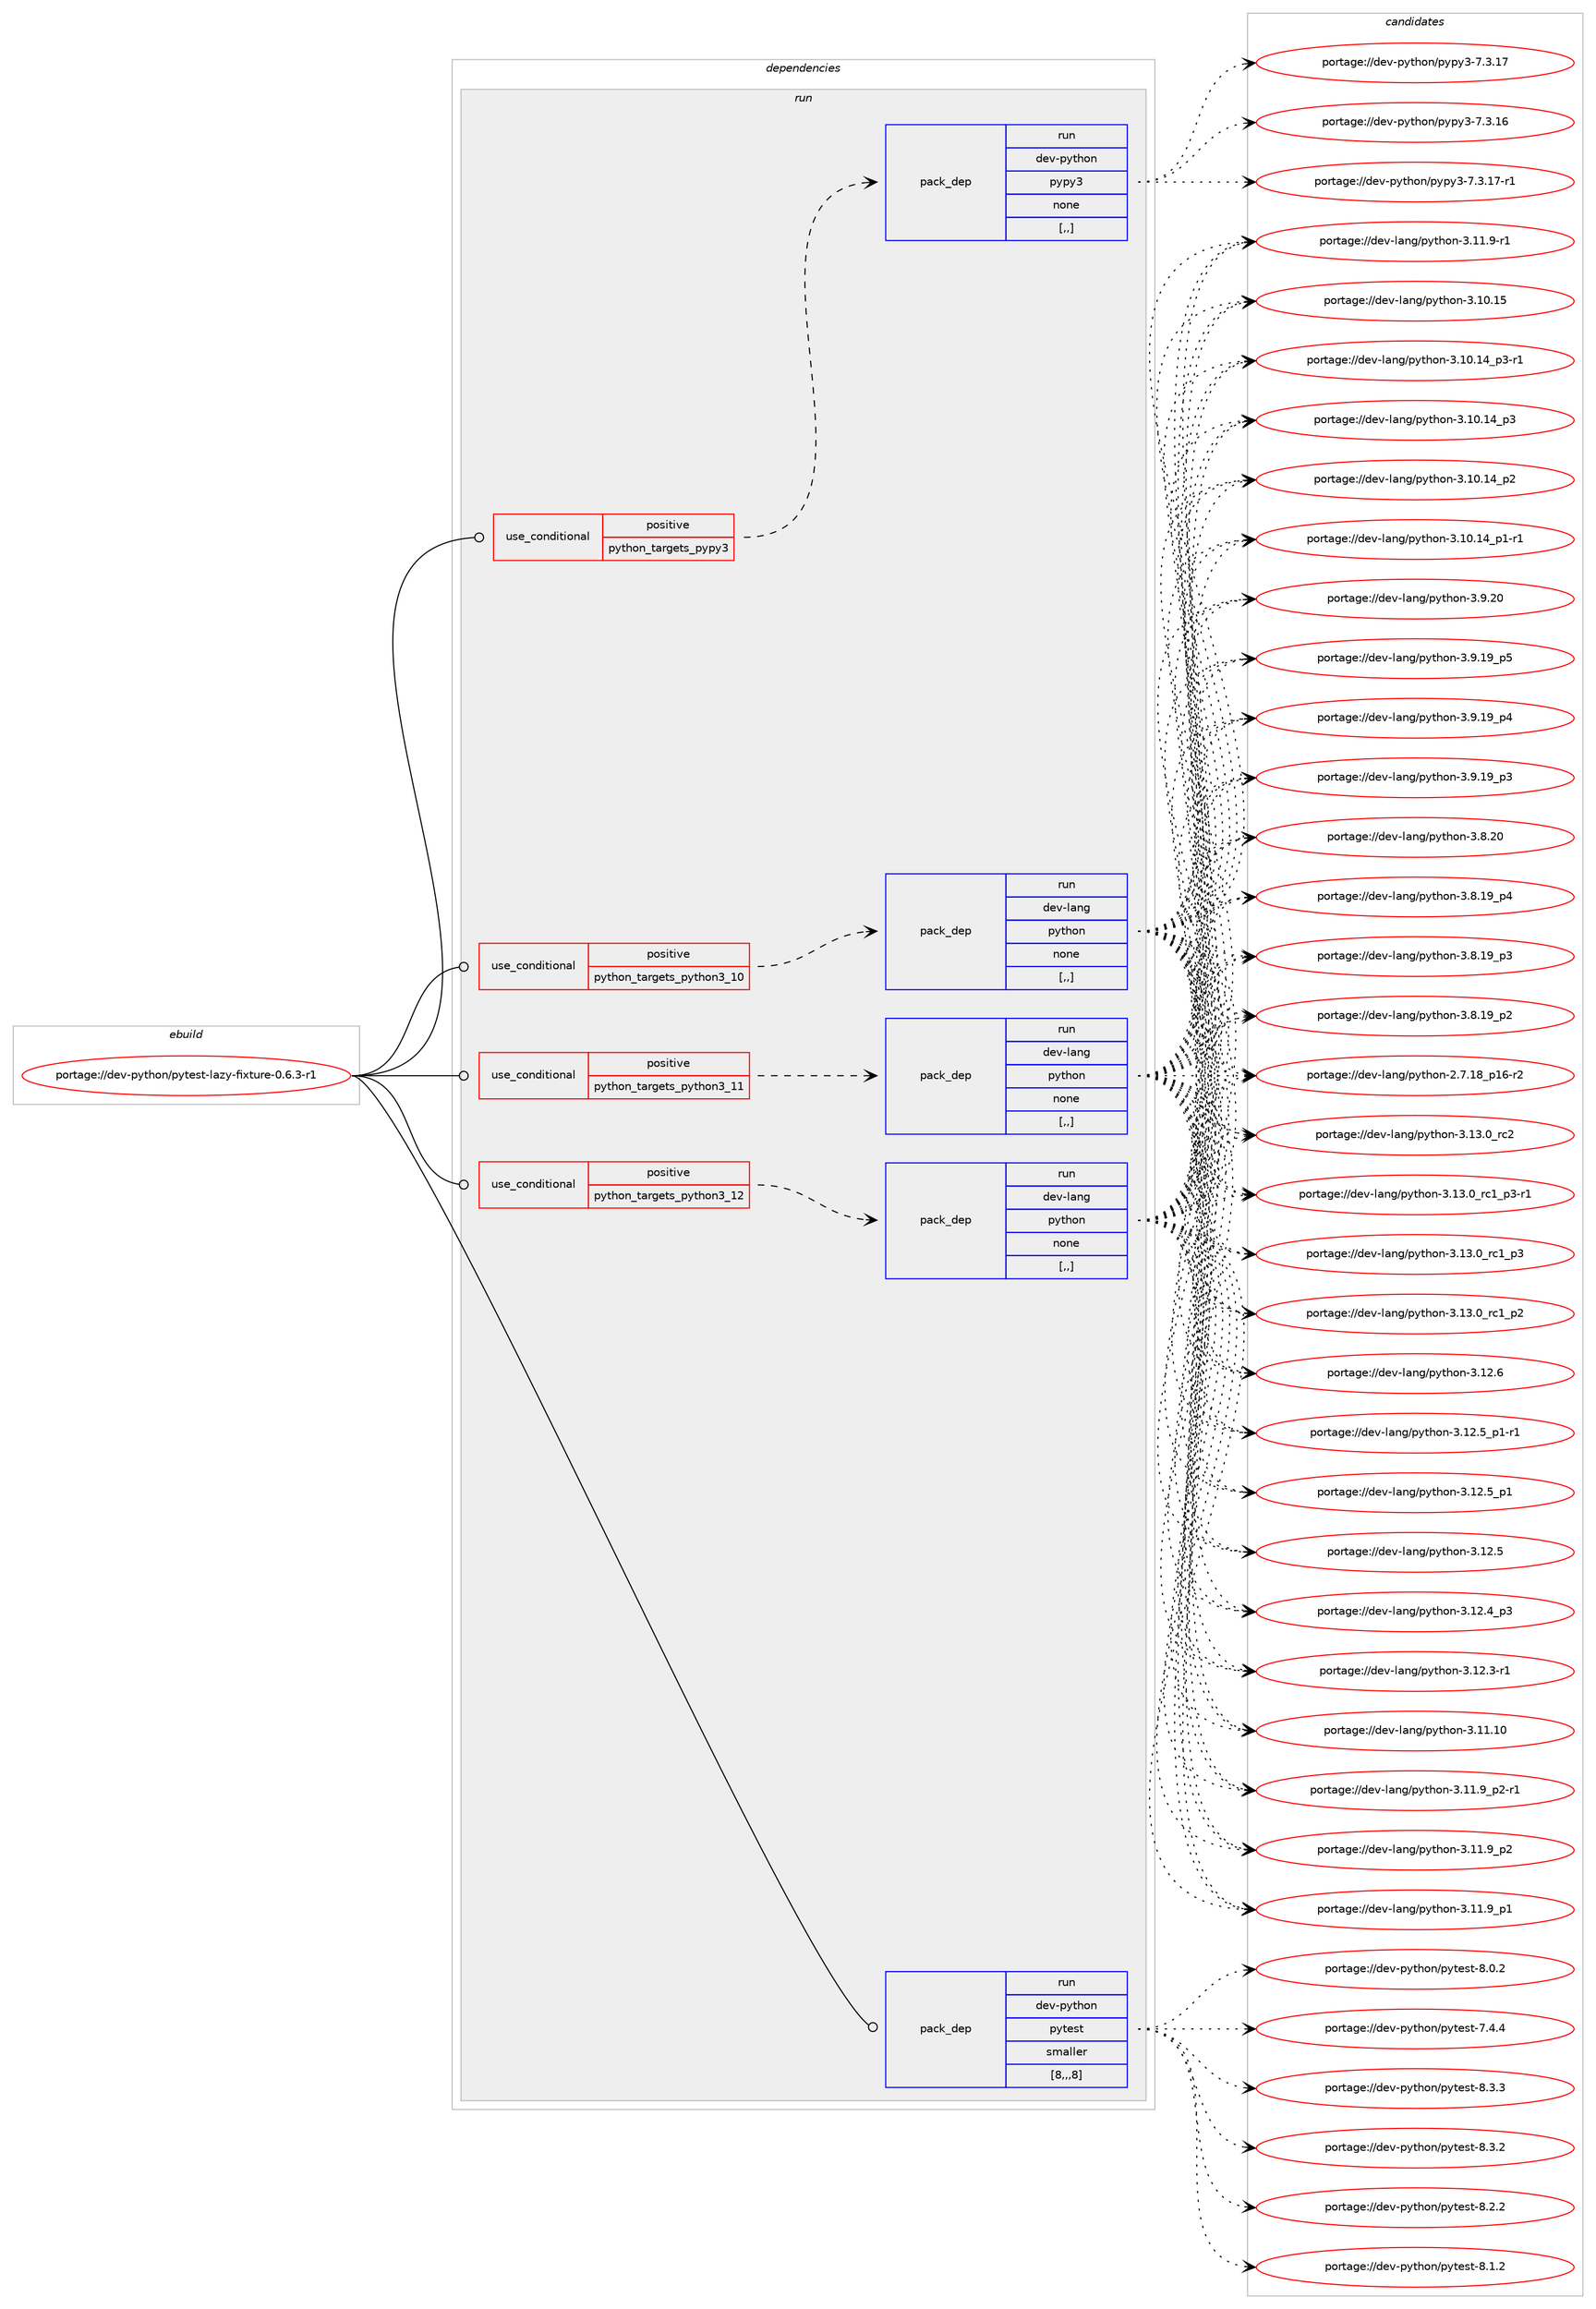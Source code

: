 digraph prolog {

# *************
# Graph options
# *************

newrank=true;
concentrate=true;
compound=true;
graph [rankdir=LR,fontname=Helvetica,fontsize=10,ranksep=1.5];#, ranksep=2.5, nodesep=0.2];
edge  [arrowhead=vee];
node  [fontname=Helvetica,fontsize=10];

# **********
# The ebuild
# **********

subgraph cluster_leftcol {
color=gray;
label=<<i>ebuild</i>>;
id [label="portage://dev-python/pytest-lazy-fixture-0.6.3-r1", color=red, width=4, href="../dev-python/pytest-lazy-fixture-0.6.3-r1.svg"];
}

# ****************
# The dependencies
# ****************

subgraph cluster_midcol {
color=gray;
label=<<i>dependencies</i>>;
subgraph cluster_compile {
fillcolor="#eeeeee";
style=filled;
label=<<i>compile</i>>;
}
subgraph cluster_compileandrun {
fillcolor="#eeeeee";
style=filled;
label=<<i>compile and run</i>>;
}
subgraph cluster_run {
fillcolor="#eeeeee";
style=filled;
label=<<i>run</i>>;
subgraph cond168564 {
dependency654341 [label=<<TABLE BORDER="0" CELLBORDER="1" CELLSPACING="0" CELLPADDING="4"><TR><TD ROWSPAN="3" CELLPADDING="10">use_conditional</TD></TR><TR><TD>positive</TD></TR><TR><TD>python_targets_pypy3</TD></TR></TABLE>>, shape=none, color=red];
subgraph pack480920 {
dependency654342 [label=<<TABLE BORDER="0" CELLBORDER="1" CELLSPACING="0" CELLPADDING="4" WIDTH="220"><TR><TD ROWSPAN="6" CELLPADDING="30">pack_dep</TD></TR><TR><TD WIDTH="110">run</TD></TR><TR><TD>dev-python</TD></TR><TR><TD>pypy3</TD></TR><TR><TD>none</TD></TR><TR><TD>[,,]</TD></TR></TABLE>>, shape=none, color=blue];
}
dependency654341:e -> dependency654342:w [weight=20,style="dashed",arrowhead="vee"];
}
id:e -> dependency654341:w [weight=20,style="solid",arrowhead="odot"];
subgraph cond168565 {
dependency654343 [label=<<TABLE BORDER="0" CELLBORDER="1" CELLSPACING="0" CELLPADDING="4"><TR><TD ROWSPAN="3" CELLPADDING="10">use_conditional</TD></TR><TR><TD>positive</TD></TR><TR><TD>python_targets_python3_10</TD></TR></TABLE>>, shape=none, color=red];
subgraph pack480921 {
dependency654344 [label=<<TABLE BORDER="0" CELLBORDER="1" CELLSPACING="0" CELLPADDING="4" WIDTH="220"><TR><TD ROWSPAN="6" CELLPADDING="30">pack_dep</TD></TR><TR><TD WIDTH="110">run</TD></TR><TR><TD>dev-lang</TD></TR><TR><TD>python</TD></TR><TR><TD>none</TD></TR><TR><TD>[,,]</TD></TR></TABLE>>, shape=none, color=blue];
}
dependency654343:e -> dependency654344:w [weight=20,style="dashed",arrowhead="vee"];
}
id:e -> dependency654343:w [weight=20,style="solid",arrowhead="odot"];
subgraph cond168566 {
dependency654345 [label=<<TABLE BORDER="0" CELLBORDER="1" CELLSPACING="0" CELLPADDING="4"><TR><TD ROWSPAN="3" CELLPADDING="10">use_conditional</TD></TR><TR><TD>positive</TD></TR><TR><TD>python_targets_python3_11</TD></TR></TABLE>>, shape=none, color=red];
subgraph pack480922 {
dependency654346 [label=<<TABLE BORDER="0" CELLBORDER="1" CELLSPACING="0" CELLPADDING="4" WIDTH="220"><TR><TD ROWSPAN="6" CELLPADDING="30">pack_dep</TD></TR><TR><TD WIDTH="110">run</TD></TR><TR><TD>dev-lang</TD></TR><TR><TD>python</TD></TR><TR><TD>none</TD></TR><TR><TD>[,,]</TD></TR></TABLE>>, shape=none, color=blue];
}
dependency654345:e -> dependency654346:w [weight=20,style="dashed",arrowhead="vee"];
}
id:e -> dependency654345:w [weight=20,style="solid",arrowhead="odot"];
subgraph cond168567 {
dependency654347 [label=<<TABLE BORDER="0" CELLBORDER="1" CELLSPACING="0" CELLPADDING="4"><TR><TD ROWSPAN="3" CELLPADDING="10">use_conditional</TD></TR><TR><TD>positive</TD></TR><TR><TD>python_targets_python3_12</TD></TR></TABLE>>, shape=none, color=red];
subgraph pack480923 {
dependency654348 [label=<<TABLE BORDER="0" CELLBORDER="1" CELLSPACING="0" CELLPADDING="4" WIDTH="220"><TR><TD ROWSPAN="6" CELLPADDING="30">pack_dep</TD></TR><TR><TD WIDTH="110">run</TD></TR><TR><TD>dev-lang</TD></TR><TR><TD>python</TD></TR><TR><TD>none</TD></TR><TR><TD>[,,]</TD></TR></TABLE>>, shape=none, color=blue];
}
dependency654347:e -> dependency654348:w [weight=20,style="dashed",arrowhead="vee"];
}
id:e -> dependency654347:w [weight=20,style="solid",arrowhead="odot"];
subgraph pack480924 {
dependency654349 [label=<<TABLE BORDER="0" CELLBORDER="1" CELLSPACING="0" CELLPADDING="4" WIDTH="220"><TR><TD ROWSPAN="6" CELLPADDING="30">pack_dep</TD></TR><TR><TD WIDTH="110">run</TD></TR><TR><TD>dev-python</TD></TR><TR><TD>pytest</TD></TR><TR><TD>smaller</TD></TR><TR><TD>[8,,,8]</TD></TR></TABLE>>, shape=none, color=blue];
}
id:e -> dependency654349:w [weight=20,style="solid",arrowhead="odot"];
}
}

# **************
# The candidates
# **************

subgraph cluster_choices {
rank=same;
color=gray;
label=<<i>candidates</i>>;

subgraph choice480920 {
color=black;
nodesep=1;
choice100101118451121211161041111104711212111212151455546514649554511449 [label="portage://dev-python/pypy3-7.3.17-r1", color=red, width=4,href="../dev-python/pypy3-7.3.17-r1.svg"];
choice10010111845112121116104111110471121211121215145554651464955 [label="portage://dev-python/pypy3-7.3.17", color=red, width=4,href="../dev-python/pypy3-7.3.17.svg"];
choice10010111845112121116104111110471121211121215145554651464954 [label="portage://dev-python/pypy3-7.3.16", color=red, width=4,href="../dev-python/pypy3-7.3.16.svg"];
dependency654342:e -> choice100101118451121211161041111104711212111212151455546514649554511449:w [style=dotted,weight="100"];
dependency654342:e -> choice10010111845112121116104111110471121211121215145554651464955:w [style=dotted,weight="100"];
dependency654342:e -> choice10010111845112121116104111110471121211121215145554651464954:w [style=dotted,weight="100"];
}
subgraph choice480921 {
color=black;
nodesep=1;
choice10010111845108971101034711212111610411111045514649514648951149950 [label="portage://dev-lang/python-3.13.0_rc2", color=red, width=4,href="../dev-lang/python-3.13.0_rc2.svg"];
choice1001011184510897110103471121211161041111104551464951464895114994995112514511449 [label="portage://dev-lang/python-3.13.0_rc1_p3-r1", color=red, width=4,href="../dev-lang/python-3.13.0_rc1_p3-r1.svg"];
choice100101118451089711010347112121116104111110455146495146489511499499511251 [label="portage://dev-lang/python-3.13.0_rc1_p3", color=red, width=4,href="../dev-lang/python-3.13.0_rc1_p3.svg"];
choice100101118451089711010347112121116104111110455146495146489511499499511250 [label="portage://dev-lang/python-3.13.0_rc1_p2", color=red, width=4,href="../dev-lang/python-3.13.0_rc1_p2.svg"];
choice10010111845108971101034711212111610411111045514649504654 [label="portage://dev-lang/python-3.12.6", color=red, width=4,href="../dev-lang/python-3.12.6.svg"];
choice1001011184510897110103471121211161041111104551464950465395112494511449 [label="portage://dev-lang/python-3.12.5_p1-r1", color=red, width=4,href="../dev-lang/python-3.12.5_p1-r1.svg"];
choice100101118451089711010347112121116104111110455146495046539511249 [label="portage://dev-lang/python-3.12.5_p1", color=red, width=4,href="../dev-lang/python-3.12.5_p1.svg"];
choice10010111845108971101034711212111610411111045514649504653 [label="portage://dev-lang/python-3.12.5", color=red, width=4,href="../dev-lang/python-3.12.5.svg"];
choice100101118451089711010347112121116104111110455146495046529511251 [label="portage://dev-lang/python-3.12.4_p3", color=red, width=4,href="../dev-lang/python-3.12.4_p3.svg"];
choice100101118451089711010347112121116104111110455146495046514511449 [label="portage://dev-lang/python-3.12.3-r1", color=red, width=4,href="../dev-lang/python-3.12.3-r1.svg"];
choice1001011184510897110103471121211161041111104551464949464948 [label="portage://dev-lang/python-3.11.10", color=red, width=4,href="../dev-lang/python-3.11.10.svg"];
choice1001011184510897110103471121211161041111104551464949465795112504511449 [label="portage://dev-lang/python-3.11.9_p2-r1", color=red, width=4,href="../dev-lang/python-3.11.9_p2-r1.svg"];
choice100101118451089711010347112121116104111110455146494946579511250 [label="portage://dev-lang/python-3.11.9_p2", color=red, width=4,href="../dev-lang/python-3.11.9_p2.svg"];
choice100101118451089711010347112121116104111110455146494946579511249 [label="portage://dev-lang/python-3.11.9_p1", color=red, width=4,href="../dev-lang/python-3.11.9_p1.svg"];
choice100101118451089711010347112121116104111110455146494946574511449 [label="portage://dev-lang/python-3.11.9-r1", color=red, width=4,href="../dev-lang/python-3.11.9-r1.svg"];
choice1001011184510897110103471121211161041111104551464948464953 [label="portage://dev-lang/python-3.10.15", color=red, width=4,href="../dev-lang/python-3.10.15.svg"];
choice100101118451089711010347112121116104111110455146494846495295112514511449 [label="portage://dev-lang/python-3.10.14_p3-r1", color=red, width=4,href="../dev-lang/python-3.10.14_p3-r1.svg"];
choice10010111845108971101034711212111610411111045514649484649529511251 [label="portage://dev-lang/python-3.10.14_p3", color=red, width=4,href="../dev-lang/python-3.10.14_p3.svg"];
choice10010111845108971101034711212111610411111045514649484649529511250 [label="portage://dev-lang/python-3.10.14_p2", color=red, width=4,href="../dev-lang/python-3.10.14_p2.svg"];
choice100101118451089711010347112121116104111110455146494846495295112494511449 [label="portage://dev-lang/python-3.10.14_p1-r1", color=red, width=4,href="../dev-lang/python-3.10.14_p1-r1.svg"];
choice10010111845108971101034711212111610411111045514657465048 [label="portage://dev-lang/python-3.9.20", color=red, width=4,href="../dev-lang/python-3.9.20.svg"];
choice100101118451089711010347112121116104111110455146574649579511253 [label="portage://dev-lang/python-3.9.19_p5", color=red, width=4,href="../dev-lang/python-3.9.19_p5.svg"];
choice100101118451089711010347112121116104111110455146574649579511252 [label="portage://dev-lang/python-3.9.19_p4", color=red, width=4,href="../dev-lang/python-3.9.19_p4.svg"];
choice100101118451089711010347112121116104111110455146574649579511251 [label="portage://dev-lang/python-3.9.19_p3", color=red, width=4,href="../dev-lang/python-3.9.19_p3.svg"];
choice10010111845108971101034711212111610411111045514656465048 [label="portage://dev-lang/python-3.8.20", color=red, width=4,href="../dev-lang/python-3.8.20.svg"];
choice100101118451089711010347112121116104111110455146564649579511252 [label="portage://dev-lang/python-3.8.19_p4", color=red, width=4,href="../dev-lang/python-3.8.19_p4.svg"];
choice100101118451089711010347112121116104111110455146564649579511251 [label="portage://dev-lang/python-3.8.19_p3", color=red, width=4,href="../dev-lang/python-3.8.19_p3.svg"];
choice100101118451089711010347112121116104111110455146564649579511250 [label="portage://dev-lang/python-3.8.19_p2", color=red, width=4,href="../dev-lang/python-3.8.19_p2.svg"];
choice100101118451089711010347112121116104111110455046554649569511249544511450 [label="portage://dev-lang/python-2.7.18_p16-r2", color=red, width=4,href="../dev-lang/python-2.7.18_p16-r2.svg"];
dependency654344:e -> choice10010111845108971101034711212111610411111045514649514648951149950:w [style=dotted,weight="100"];
dependency654344:e -> choice1001011184510897110103471121211161041111104551464951464895114994995112514511449:w [style=dotted,weight="100"];
dependency654344:e -> choice100101118451089711010347112121116104111110455146495146489511499499511251:w [style=dotted,weight="100"];
dependency654344:e -> choice100101118451089711010347112121116104111110455146495146489511499499511250:w [style=dotted,weight="100"];
dependency654344:e -> choice10010111845108971101034711212111610411111045514649504654:w [style=dotted,weight="100"];
dependency654344:e -> choice1001011184510897110103471121211161041111104551464950465395112494511449:w [style=dotted,weight="100"];
dependency654344:e -> choice100101118451089711010347112121116104111110455146495046539511249:w [style=dotted,weight="100"];
dependency654344:e -> choice10010111845108971101034711212111610411111045514649504653:w [style=dotted,weight="100"];
dependency654344:e -> choice100101118451089711010347112121116104111110455146495046529511251:w [style=dotted,weight="100"];
dependency654344:e -> choice100101118451089711010347112121116104111110455146495046514511449:w [style=dotted,weight="100"];
dependency654344:e -> choice1001011184510897110103471121211161041111104551464949464948:w [style=dotted,weight="100"];
dependency654344:e -> choice1001011184510897110103471121211161041111104551464949465795112504511449:w [style=dotted,weight="100"];
dependency654344:e -> choice100101118451089711010347112121116104111110455146494946579511250:w [style=dotted,weight="100"];
dependency654344:e -> choice100101118451089711010347112121116104111110455146494946579511249:w [style=dotted,weight="100"];
dependency654344:e -> choice100101118451089711010347112121116104111110455146494946574511449:w [style=dotted,weight="100"];
dependency654344:e -> choice1001011184510897110103471121211161041111104551464948464953:w [style=dotted,weight="100"];
dependency654344:e -> choice100101118451089711010347112121116104111110455146494846495295112514511449:w [style=dotted,weight="100"];
dependency654344:e -> choice10010111845108971101034711212111610411111045514649484649529511251:w [style=dotted,weight="100"];
dependency654344:e -> choice10010111845108971101034711212111610411111045514649484649529511250:w [style=dotted,weight="100"];
dependency654344:e -> choice100101118451089711010347112121116104111110455146494846495295112494511449:w [style=dotted,weight="100"];
dependency654344:e -> choice10010111845108971101034711212111610411111045514657465048:w [style=dotted,weight="100"];
dependency654344:e -> choice100101118451089711010347112121116104111110455146574649579511253:w [style=dotted,weight="100"];
dependency654344:e -> choice100101118451089711010347112121116104111110455146574649579511252:w [style=dotted,weight="100"];
dependency654344:e -> choice100101118451089711010347112121116104111110455146574649579511251:w [style=dotted,weight="100"];
dependency654344:e -> choice10010111845108971101034711212111610411111045514656465048:w [style=dotted,weight="100"];
dependency654344:e -> choice100101118451089711010347112121116104111110455146564649579511252:w [style=dotted,weight="100"];
dependency654344:e -> choice100101118451089711010347112121116104111110455146564649579511251:w [style=dotted,weight="100"];
dependency654344:e -> choice100101118451089711010347112121116104111110455146564649579511250:w [style=dotted,weight="100"];
dependency654344:e -> choice100101118451089711010347112121116104111110455046554649569511249544511450:w [style=dotted,weight="100"];
}
subgraph choice480922 {
color=black;
nodesep=1;
choice10010111845108971101034711212111610411111045514649514648951149950 [label="portage://dev-lang/python-3.13.0_rc2", color=red, width=4,href="../dev-lang/python-3.13.0_rc2.svg"];
choice1001011184510897110103471121211161041111104551464951464895114994995112514511449 [label="portage://dev-lang/python-3.13.0_rc1_p3-r1", color=red, width=4,href="../dev-lang/python-3.13.0_rc1_p3-r1.svg"];
choice100101118451089711010347112121116104111110455146495146489511499499511251 [label="portage://dev-lang/python-3.13.0_rc1_p3", color=red, width=4,href="../dev-lang/python-3.13.0_rc1_p3.svg"];
choice100101118451089711010347112121116104111110455146495146489511499499511250 [label="portage://dev-lang/python-3.13.0_rc1_p2", color=red, width=4,href="../dev-lang/python-3.13.0_rc1_p2.svg"];
choice10010111845108971101034711212111610411111045514649504654 [label="portage://dev-lang/python-3.12.6", color=red, width=4,href="../dev-lang/python-3.12.6.svg"];
choice1001011184510897110103471121211161041111104551464950465395112494511449 [label="portage://dev-lang/python-3.12.5_p1-r1", color=red, width=4,href="../dev-lang/python-3.12.5_p1-r1.svg"];
choice100101118451089711010347112121116104111110455146495046539511249 [label="portage://dev-lang/python-3.12.5_p1", color=red, width=4,href="../dev-lang/python-3.12.5_p1.svg"];
choice10010111845108971101034711212111610411111045514649504653 [label="portage://dev-lang/python-3.12.5", color=red, width=4,href="../dev-lang/python-3.12.5.svg"];
choice100101118451089711010347112121116104111110455146495046529511251 [label="portage://dev-lang/python-3.12.4_p3", color=red, width=4,href="../dev-lang/python-3.12.4_p3.svg"];
choice100101118451089711010347112121116104111110455146495046514511449 [label="portage://dev-lang/python-3.12.3-r1", color=red, width=4,href="../dev-lang/python-3.12.3-r1.svg"];
choice1001011184510897110103471121211161041111104551464949464948 [label="portage://dev-lang/python-3.11.10", color=red, width=4,href="../dev-lang/python-3.11.10.svg"];
choice1001011184510897110103471121211161041111104551464949465795112504511449 [label="portage://dev-lang/python-3.11.9_p2-r1", color=red, width=4,href="../dev-lang/python-3.11.9_p2-r1.svg"];
choice100101118451089711010347112121116104111110455146494946579511250 [label="portage://dev-lang/python-3.11.9_p2", color=red, width=4,href="../dev-lang/python-3.11.9_p2.svg"];
choice100101118451089711010347112121116104111110455146494946579511249 [label="portage://dev-lang/python-3.11.9_p1", color=red, width=4,href="../dev-lang/python-3.11.9_p1.svg"];
choice100101118451089711010347112121116104111110455146494946574511449 [label="portage://dev-lang/python-3.11.9-r1", color=red, width=4,href="../dev-lang/python-3.11.9-r1.svg"];
choice1001011184510897110103471121211161041111104551464948464953 [label="portage://dev-lang/python-3.10.15", color=red, width=4,href="../dev-lang/python-3.10.15.svg"];
choice100101118451089711010347112121116104111110455146494846495295112514511449 [label="portage://dev-lang/python-3.10.14_p3-r1", color=red, width=4,href="../dev-lang/python-3.10.14_p3-r1.svg"];
choice10010111845108971101034711212111610411111045514649484649529511251 [label="portage://dev-lang/python-3.10.14_p3", color=red, width=4,href="../dev-lang/python-3.10.14_p3.svg"];
choice10010111845108971101034711212111610411111045514649484649529511250 [label="portage://dev-lang/python-3.10.14_p2", color=red, width=4,href="../dev-lang/python-3.10.14_p2.svg"];
choice100101118451089711010347112121116104111110455146494846495295112494511449 [label="portage://dev-lang/python-3.10.14_p1-r1", color=red, width=4,href="../dev-lang/python-3.10.14_p1-r1.svg"];
choice10010111845108971101034711212111610411111045514657465048 [label="portage://dev-lang/python-3.9.20", color=red, width=4,href="../dev-lang/python-3.9.20.svg"];
choice100101118451089711010347112121116104111110455146574649579511253 [label="portage://dev-lang/python-3.9.19_p5", color=red, width=4,href="../dev-lang/python-3.9.19_p5.svg"];
choice100101118451089711010347112121116104111110455146574649579511252 [label="portage://dev-lang/python-3.9.19_p4", color=red, width=4,href="../dev-lang/python-3.9.19_p4.svg"];
choice100101118451089711010347112121116104111110455146574649579511251 [label="portage://dev-lang/python-3.9.19_p3", color=red, width=4,href="../dev-lang/python-3.9.19_p3.svg"];
choice10010111845108971101034711212111610411111045514656465048 [label="portage://dev-lang/python-3.8.20", color=red, width=4,href="../dev-lang/python-3.8.20.svg"];
choice100101118451089711010347112121116104111110455146564649579511252 [label="portage://dev-lang/python-3.8.19_p4", color=red, width=4,href="../dev-lang/python-3.8.19_p4.svg"];
choice100101118451089711010347112121116104111110455146564649579511251 [label="portage://dev-lang/python-3.8.19_p3", color=red, width=4,href="../dev-lang/python-3.8.19_p3.svg"];
choice100101118451089711010347112121116104111110455146564649579511250 [label="portage://dev-lang/python-3.8.19_p2", color=red, width=4,href="../dev-lang/python-3.8.19_p2.svg"];
choice100101118451089711010347112121116104111110455046554649569511249544511450 [label="portage://dev-lang/python-2.7.18_p16-r2", color=red, width=4,href="../dev-lang/python-2.7.18_p16-r2.svg"];
dependency654346:e -> choice10010111845108971101034711212111610411111045514649514648951149950:w [style=dotted,weight="100"];
dependency654346:e -> choice1001011184510897110103471121211161041111104551464951464895114994995112514511449:w [style=dotted,weight="100"];
dependency654346:e -> choice100101118451089711010347112121116104111110455146495146489511499499511251:w [style=dotted,weight="100"];
dependency654346:e -> choice100101118451089711010347112121116104111110455146495146489511499499511250:w [style=dotted,weight="100"];
dependency654346:e -> choice10010111845108971101034711212111610411111045514649504654:w [style=dotted,weight="100"];
dependency654346:e -> choice1001011184510897110103471121211161041111104551464950465395112494511449:w [style=dotted,weight="100"];
dependency654346:e -> choice100101118451089711010347112121116104111110455146495046539511249:w [style=dotted,weight="100"];
dependency654346:e -> choice10010111845108971101034711212111610411111045514649504653:w [style=dotted,weight="100"];
dependency654346:e -> choice100101118451089711010347112121116104111110455146495046529511251:w [style=dotted,weight="100"];
dependency654346:e -> choice100101118451089711010347112121116104111110455146495046514511449:w [style=dotted,weight="100"];
dependency654346:e -> choice1001011184510897110103471121211161041111104551464949464948:w [style=dotted,weight="100"];
dependency654346:e -> choice1001011184510897110103471121211161041111104551464949465795112504511449:w [style=dotted,weight="100"];
dependency654346:e -> choice100101118451089711010347112121116104111110455146494946579511250:w [style=dotted,weight="100"];
dependency654346:e -> choice100101118451089711010347112121116104111110455146494946579511249:w [style=dotted,weight="100"];
dependency654346:e -> choice100101118451089711010347112121116104111110455146494946574511449:w [style=dotted,weight="100"];
dependency654346:e -> choice1001011184510897110103471121211161041111104551464948464953:w [style=dotted,weight="100"];
dependency654346:e -> choice100101118451089711010347112121116104111110455146494846495295112514511449:w [style=dotted,weight="100"];
dependency654346:e -> choice10010111845108971101034711212111610411111045514649484649529511251:w [style=dotted,weight="100"];
dependency654346:e -> choice10010111845108971101034711212111610411111045514649484649529511250:w [style=dotted,weight="100"];
dependency654346:e -> choice100101118451089711010347112121116104111110455146494846495295112494511449:w [style=dotted,weight="100"];
dependency654346:e -> choice10010111845108971101034711212111610411111045514657465048:w [style=dotted,weight="100"];
dependency654346:e -> choice100101118451089711010347112121116104111110455146574649579511253:w [style=dotted,weight="100"];
dependency654346:e -> choice100101118451089711010347112121116104111110455146574649579511252:w [style=dotted,weight="100"];
dependency654346:e -> choice100101118451089711010347112121116104111110455146574649579511251:w [style=dotted,weight="100"];
dependency654346:e -> choice10010111845108971101034711212111610411111045514656465048:w [style=dotted,weight="100"];
dependency654346:e -> choice100101118451089711010347112121116104111110455146564649579511252:w [style=dotted,weight="100"];
dependency654346:e -> choice100101118451089711010347112121116104111110455146564649579511251:w [style=dotted,weight="100"];
dependency654346:e -> choice100101118451089711010347112121116104111110455146564649579511250:w [style=dotted,weight="100"];
dependency654346:e -> choice100101118451089711010347112121116104111110455046554649569511249544511450:w [style=dotted,weight="100"];
}
subgraph choice480923 {
color=black;
nodesep=1;
choice10010111845108971101034711212111610411111045514649514648951149950 [label="portage://dev-lang/python-3.13.0_rc2", color=red, width=4,href="../dev-lang/python-3.13.0_rc2.svg"];
choice1001011184510897110103471121211161041111104551464951464895114994995112514511449 [label="portage://dev-lang/python-3.13.0_rc1_p3-r1", color=red, width=4,href="../dev-lang/python-3.13.0_rc1_p3-r1.svg"];
choice100101118451089711010347112121116104111110455146495146489511499499511251 [label="portage://dev-lang/python-3.13.0_rc1_p3", color=red, width=4,href="../dev-lang/python-3.13.0_rc1_p3.svg"];
choice100101118451089711010347112121116104111110455146495146489511499499511250 [label="portage://dev-lang/python-3.13.0_rc1_p2", color=red, width=4,href="../dev-lang/python-3.13.0_rc1_p2.svg"];
choice10010111845108971101034711212111610411111045514649504654 [label="portage://dev-lang/python-3.12.6", color=red, width=4,href="../dev-lang/python-3.12.6.svg"];
choice1001011184510897110103471121211161041111104551464950465395112494511449 [label="portage://dev-lang/python-3.12.5_p1-r1", color=red, width=4,href="../dev-lang/python-3.12.5_p1-r1.svg"];
choice100101118451089711010347112121116104111110455146495046539511249 [label="portage://dev-lang/python-3.12.5_p1", color=red, width=4,href="../dev-lang/python-3.12.5_p1.svg"];
choice10010111845108971101034711212111610411111045514649504653 [label="portage://dev-lang/python-3.12.5", color=red, width=4,href="../dev-lang/python-3.12.5.svg"];
choice100101118451089711010347112121116104111110455146495046529511251 [label="portage://dev-lang/python-3.12.4_p3", color=red, width=4,href="../dev-lang/python-3.12.4_p3.svg"];
choice100101118451089711010347112121116104111110455146495046514511449 [label="portage://dev-lang/python-3.12.3-r1", color=red, width=4,href="../dev-lang/python-3.12.3-r1.svg"];
choice1001011184510897110103471121211161041111104551464949464948 [label="portage://dev-lang/python-3.11.10", color=red, width=4,href="../dev-lang/python-3.11.10.svg"];
choice1001011184510897110103471121211161041111104551464949465795112504511449 [label="portage://dev-lang/python-3.11.9_p2-r1", color=red, width=4,href="../dev-lang/python-3.11.9_p2-r1.svg"];
choice100101118451089711010347112121116104111110455146494946579511250 [label="portage://dev-lang/python-3.11.9_p2", color=red, width=4,href="../dev-lang/python-3.11.9_p2.svg"];
choice100101118451089711010347112121116104111110455146494946579511249 [label="portage://dev-lang/python-3.11.9_p1", color=red, width=4,href="../dev-lang/python-3.11.9_p1.svg"];
choice100101118451089711010347112121116104111110455146494946574511449 [label="portage://dev-lang/python-3.11.9-r1", color=red, width=4,href="../dev-lang/python-3.11.9-r1.svg"];
choice1001011184510897110103471121211161041111104551464948464953 [label="portage://dev-lang/python-3.10.15", color=red, width=4,href="../dev-lang/python-3.10.15.svg"];
choice100101118451089711010347112121116104111110455146494846495295112514511449 [label="portage://dev-lang/python-3.10.14_p3-r1", color=red, width=4,href="../dev-lang/python-3.10.14_p3-r1.svg"];
choice10010111845108971101034711212111610411111045514649484649529511251 [label="portage://dev-lang/python-3.10.14_p3", color=red, width=4,href="../dev-lang/python-3.10.14_p3.svg"];
choice10010111845108971101034711212111610411111045514649484649529511250 [label="portage://dev-lang/python-3.10.14_p2", color=red, width=4,href="../dev-lang/python-3.10.14_p2.svg"];
choice100101118451089711010347112121116104111110455146494846495295112494511449 [label="portage://dev-lang/python-3.10.14_p1-r1", color=red, width=4,href="../dev-lang/python-3.10.14_p1-r1.svg"];
choice10010111845108971101034711212111610411111045514657465048 [label="portage://dev-lang/python-3.9.20", color=red, width=4,href="../dev-lang/python-3.9.20.svg"];
choice100101118451089711010347112121116104111110455146574649579511253 [label="portage://dev-lang/python-3.9.19_p5", color=red, width=4,href="../dev-lang/python-3.9.19_p5.svg"];
choice100101118451089711010347112121116104111110455146574649579511252 [label="portage://dev-lang/python-3.9.19_p4", color=red, width=4,href="../dev-lang/python-3.9.19_p4.svg"];
choice100101118451089711010347112121116104111110455146574649579511251 [label="portage://dev-lang/python-3.9.19_p3", color=red, width=4,href="../dev-lang/python-3.9.19_p3.svg"];
choice10010111845108971101034711212111610411111045514656465048 [label="portage://dev-lang/python-3.8.20", color=red, width=4,href="../dev-lang/python-3.8.20.svg"];
choice100101118451089711010347112121116104111110455146564649579511252 [label="portage://dev-lang/python-3.8.19_p4", color=red, width=4,href="../dev-lang/python-3.8.19_p4.svg"];
choice100101118451089711010347112121116104111110455146564649579511251 [label="portage://dev-lang/python-3.8.19_p3", color=red, width=4,href="../dev-lang/python-3.8.19_p3.svg"];
choice100101118451089711010347112121116104111110455146564649579511250 [label="portage://dev-lang/python-3.8.19_p2", color=red, width=4,href="../dev-lang/python-3.8.19_p2.svg"];
choice100101118451089711010347112121116104111110455046554649569511249544511450 [label="portage://dev-lang/python-2.7.18_p16-r2", color=red, width=4,href="../dev-lang/python-2.7.18_p16-r2.svg"];
dependency654348:e -> choice10010111845108971101034711212111610411111045514649514648951149950:w [style=dotted,weight="100"];
dependency654348:e -> choice1001011184510897110103471121211161041111104551464951464895114994995112514511449:w [style=dotted,weight="100"];
dependency654348:e -> choice100101118451089711010347112121116104111110455146495146489511499499511251:w [style=dotted,weight="100"];
dependency654348:e -> choice100101118451089711010347112121116104111110455146495146489511499499511250:w [style=dotted,weight="100"];
dependency654348:e -> choice10010111845108971101034711212111610411111045514649504654:w [style=dotted,weight="100"];
dependency654348:e -> choice1001011184510897110103471121211161041111104551464950465395112494511449:w [style=dotted,weight="100"];
dependency654348:e -> choice100101118451089711010347112121116104111110455146495046539511249:w [style=dotted,weight="100"];
dependency654348:e -> choice10010111845108971101034711212111610411111045514649504653:w [style=dotted,weight="100"];
dependency654348:e -> choice100101118451089711010347112121116104111110455146495046529511251:w [style=dotted,weight="100"];
dependency654348:e -> choice100101118451089711010347112121116104111110455146495046514511449:w [style=dotted,weight="100"];
dependency654348:e -> choice1001011184510897110103471121211161041111104551464949464948:w [style=dotted,weight="100"];
dependency654348:e -> choice1001011184510897110103471121211161041111104551464949465795112504511449:w [style=dotted,weight="100"];
dependency654348:e -> choice100101118451089711010347112121116104111110455146494946579511250:w [style=dotted,weight="100"];
dependency654348:e -> choice100101118451089711010347112121116104111110455146494946579511249:w [style=dotted,weight="100"];
dependency654348:e -> choice100101118451089711010347112121116104111110455146494946574511449:w [style=dotted,weight="100"];
dependency654348:e -> choice1001011184510897110103471121211161041111104551464948464953:w [style=dotted,weight="100"];
dependency654348:e -> choice100101118451089711010347112121116104111110455146494846495295112514511449:w [style=dotted,weight="100"];
dependency654348:e -> choice10010111845108971101034711212111610411111045514649484649529511251:w [style=dotted,weight="100"];
dependency654348:e -> choice10010111845108971101034711212111610411111045514649484649529511250:w [style=dotted,weight="100"];
dependency654348:e -> choice100101118451089711010347112121116104111110455146494846495295112494511449:w [style=dotted,weight="100"];
dependency654348:e -> choice10010111845108971101034711212111610411111045514657465048:w [style=dotted,weight="100"];
dependency654348:e -> choice100101118451089711010347112121116104111110455146574649579511253:w [style=dotted,weight="100"];
dependency654348:e -> choice100101118451089711010347112121116104111110455146574649579511252:w [style=dotted,weight="100"];
dependency654348:e -> choice100101118451089711010347112121116104111110455146574649579511251:w [style=dotted,weight="100"];
dependency654348:e -> choice10010111845108971101034711212111610411111045514656465048:w [style=dotted,weight="100"];
dependency654348:e -> choice100101118451089711010347112121116104111110455146564649579511252:w [style=dotted,weight="100"];
dependency654348:e -> choice100101118451089711010347112121116104111110455146564649579511251:w [style=dotted,weight="100"];
dependency654348:e -> choice100101118451089711010347112121116104111110455146564649579511250:w [style=dotted,weight="100"];
dependency654348:e -> choice100101118451089711010347112121116104111110455046554649569511249544511450:w [style=dotted,weight="100"];
}
subgraph choice480924 {
color=black;
nodesep=1;
choice1001011184511212111610411111047112121116101115116455646514651 [label="portage://dev-python/pytest-8.3.3", color=red, width=4,href="../dev-python/pytest-8.3.3.svg"];
choice1001011184511212111610411111047112121116101115116455646514650 [label="portage://dev-python/pytest-8.3.2", color=red, width=4,href="../dev-python/pytest-8.3.2.svg"];
choice1001011184511212111610411111047112121116101115116455646504650 [label="portage://dev-python/pytest-8.2.2", color=red, width=4,href="../dev-python/pytest-8.2.2.svg"];
choice1001011184511212111610411111047112121116101115116455646494650 [label="portage://dev-python/pytest-8.1.2", color=red, width=4,href="../dev-python/pytest-8.1.2.svg"];
choice1001011184511212111610411111047112121116101115116455646484650 [label="portage://dev-python/pytest-8.0.2", color=red, width=4,href="../dev-python/pytest-8.0.2.svg"];
choice1001011184511212111610411111047112121116101115116455546524652 [label="portage://dev-python/pytest-7.4.4", color=red, width=4,href="../dev-python/pytest-7.4.4.svg"];
dependency654349:e -> choice1001011184511212111610411111047112121116101115116455646514651:w [style=dotted,weight="100"];
dependency654349:e -> choice1001011184511212111610411111047112121116101115116455646514650:w [style=dotted,weight="100"];
dependency654349:e -> choice1001011184511212111610411111047112121116101115116455646504650:w [style=dotted,weight="100"];
dependency654349:e -> choice1001011184511212111610411111047112121116101115116455646494650:w [style=dotted,weight="100"];
dependency654349:e -> choice1001011184511212111610411111047112121116101115116455646484650:w [style=dotted,weight="100"];
dependency654349:e -> choice1001011184511212111610411111047112121116101115116455546524652:w [style=dotted,weight="100"];
}
}

}
